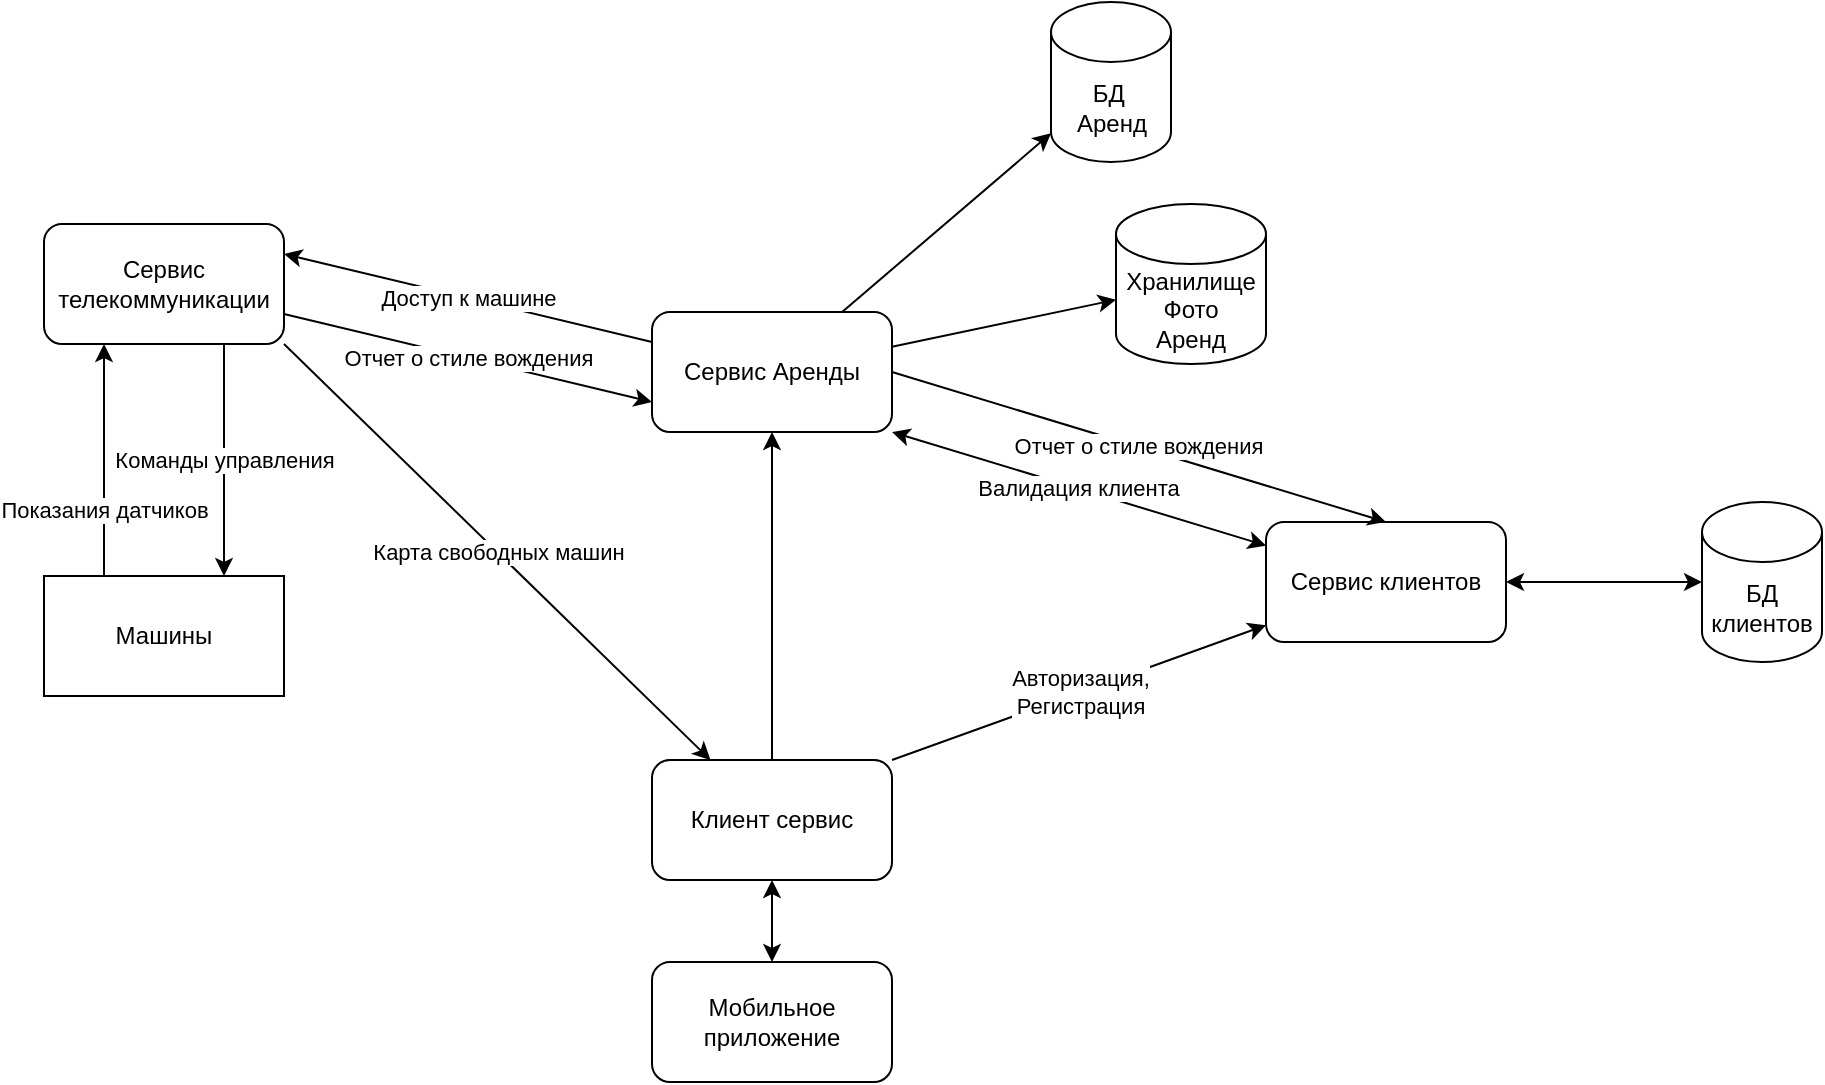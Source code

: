 <mxfile version="21.3.5" type="github">
  <diagram name="Страница 1" id="gRj2YGJSd8Nckv6yS6-8">
    <mxGraphModel dx="3755" dy="1438" grid="0" gridSize="10" guides="1" tooltips="1" connect="1" arrows="1" fold="1" page="1" pageScale="1" pageWidth="2339" pageHeight="3300" math="0" shadow="0">
      <root>
        <mxCell id="0" />
        <mxCell id="1" parent="0" />
        <mxCell id="xsfToUAHZq1CcbPEsA7v-6" style="edgeStyle=orthogonalEdgeStyle;rounded=0;orthogonalLoop=1;jettySize=auto;html=1;exitX=0.5;exitY=0;exitDx=0;exitDy=0;entryX=0.5;entryY=1;entryDx=0;entryDy=0;startArrow=classic;startFill=1;" edge="1" parent="1" source="xsfToUAHZq1CcbPEsA7v-4" target="xsfToUAHZq1CcbPEsA7v-5">
          <mxGeometry relative="1" as="geometry" />
        </mxCell>
        <mxCell id="xsfToUAHZq1CcbPEsA7v-4" value="Мобильное приложение" style="rounded=1;whiteSpace=wrap;html=1;" vertex="1" parent="1">
          <mxGeometry x="1126" y="1487" width="120" height="60" as="geometry" />
        </mxCell>
        <mxCell id="xsfToUAHZq1CcbPEsA7v-9" value="Авторизация,&lt;br&gt;Регистрация" style="edgeStyle=none;rounded=0;orthogonalLoop=1;jettySize=auto;html=1;exitX=1;exitY=0;exitDx=0;exitDy=0;" edge="1" parent="1" source="xsfToUAHZq1CcbPEsA7v-5" target="xsfToUAHZq1CcbPEsA7v-7">
          <mxGeometry relative="1" as="geometry" />
        </mxCell>
        <mxCell id="xsfToUAHZq1CcbPEsA7v-18" style="edgeStyle=none;rounded=0;orthogonalLoop=1;jettySize=auto;html=1;" edge="1" parent="1" source="xsfToUAHZq1CcbPEsA7v-5" target="xsfToUAHZq1CcbPEsA7v-12">
          <mxGeometry relative="1" as="geometry" />
        </mxCell>
        <mxCell id="xsfToUAHZq1CcbPEsA7v-5" value="Клиент сервис" style="rounded=1;whiteSpace=wrap;html=1;" vertex="1" parent="1">
          <mxGeometry x="1126" y="1386" width="120" height="60" as="geometry" />
        </mxCell>
        <mxCell id="xsfToUAHZq1CcbPEsA7v-11" style="edgeStyle=none;rounded=0;orthogonalLoop=1;jettySize=auto;html=1;exitX=1;exitY=0.5;exitDx=0;exitDy=0;startArrow=classic;startFill=1;" edge="1" parent="1" source="xsfToUAHZq1CcbPEsA7v-7" target="xsfToUAHZq1CcbPEsA7v-10">
          <mxGeometry relative="1" as="geometry" />
        </mxCell>
        <mxCell id="xsfToUAHZq1CcbPEsA7v-7" value="Сервис клиентов" style="rounded=1;whiteSpace=wrap;html=1;" vertex="1" parent="1">
          <mxGeometry x="1433" y="1267" width="120" height="60" as="geometry" />
        </mxCell>
        <mxCell id="xsfToUAHZq1CcbPEsA7v-10" value="БД клиентов" style="shape=cylinder3;whiteSpace=wrap;html=1;boundedLbl=1;backgroundOutline=1;size=15;" vertex="1" parent="1">
          <mxGeometry x="1651" y="1257" width="60" height="80" as="geometry" />
        </mxCell>
        <mxCell id="xsfToUAHZq1CcbPEsA7v-14" style="edgeStyle=none;rounded=0;orthogonalLoop=1;jettySize=auto;html=1;startArrow=none;startFill=0;" edge="1" parent="1" source="xsfToUAHZq1CcbPEsA7v-12" target="xsfToUAHZq1CcbPEsA7v-13">
          <mxGeometry relative="1" as="geometry" />
        </mxCell>
        <mxCell id="xsfToUAHZq1CcbPEsA7v-17" style="edgeStyle=none;rounded=0;orthogonalLoop=1;jettySize=auto;html=1;" edge="1" parent="1" source="xsfToUAHZq1CcbPEsA7v-12" target="xsfToUAHZq1CcbPEsA7v-16">
          <mxGeometry relative="1" as="geometry" />
        </mxCell>
        <mxCell id="xsfToUAHZq1CcbPEsA7v-19" value="Валидация клиента" style="edgeStyle=none;rounded=0;orthogonalLoop=1;jettySize=auto;html=1;exitX=1;exitY=1;exitDx=0;exitDy=0;startArrow=classic;startFill=1;" edge="1" parent="1" source="xsfToUAHZq1CcbPEsA7v-12" target="xsfToUAHZq1CcbPEsA7v-7">
          <mxGeometry relative="1" as="geometry" />
        </mxCell>
        <mxCell id="xsfToUAHZq1CcbPEsA7v-26" value="Доступ к машине" style="edgeStyle=none;rounded=0;orthogonalLoop=1;jettySize=auto;html=1;exitX=0;exitY=0.25;exitDx=0;exitDy=0;entryX=1;entryY=0.25;entryDx=0;entryDy=0;" edge="1" parent="1" source="xsfToUAHZq1CcbPEsA7v-12" target="xsfToUAHZq1CcbPEsA7v-20">
          <mxGeometry relative="1" as="geometry" />
        </mxCell>
        <mxCell id="xsfToUAHZq1CcbPEsA7v-33" value="Отчет о стиле вождения" style="edgeStyle=none;rounded=0;orthogonalLoop=1;jettySize=auto;html=1;exitX=1;exitY=0.5;exitDx=0;exitDy=0;entryX=0.5;entryY=0;entryDx=0;entryDy=0;" edge="1" parent="1" source="xsfToUAHZq1CcbPEsA7v-12" target="xsfToUAHZq1CcbPEsA7v-7">
          <mxGeometry relative="1" as="geometry" />
        </mxCell>
        <mxCell id="xsfToUAHZq1CcbPEsA7v-12" value="Сервис Аренды" style="rounded=1;whiteSpace=wrap;html=1;" vertex="1" parent="1">
          <mxGeometry x="1126" y="1162" width="120" height="60" as="geometry" />
        </mxCell>
        <mxCell id="xsfToUAHZq1CcbPEsA7v-13" value="БД&amp;nbsp;&lt;br&gt;Аренд" style="shape=cylinder3;whiteSpace=wrap;html=1;boundedLbl=1;backgroundOutline=1;size=15;" vertex="1" parent="1">
          <mxGeometry x="1325.5" y="1007" width="60" height="80" as="geometry" />
        </mxCell>
        <mxCell id="xsfToUAHZq1CcbPEsA7v-16" value="Хранилище&lt;br&gt;Фото&lt;br&gt;Аренд" style="shape=cylinder3;whiteSpace=wrap;html=1;boundedLbl=1;backgroundOutline=1;size=15;" vertex="1" parent="1">
          <mxGeometry x="1358" y="1108" width="75" height="80" as="geometry" />
        </mxCell>
        <mxCell id="xsfToUAHZq1CcbPEsA7v-27" value="Отчет о стиле вождения" style="edgeStyle=none;rounded=0;orthogonalLoop=1;jettySize=auto;html=1;exitX=1;exitY=0.75;exitDx=0;exitDy=0;entryX=0;entryY=0.75;entryDx=0;entryDy=0;" edge="1" parent="1" source="xsfToUAHZq1CcbPEsA7v-20" target="xsfToUAHZq1CcbPEsA7v-12">
          <mxGeometry relative="1" as="geometry" />
        </mxCell>
        <mxCell id="xsfToUAHZq1CcbPEsA7v-31" value="Команды управления" style="edgeStyle=none;rounded=0;orthogonalLoop=1;jettySize=auto;html=1;exitX=0.75;exitY=1;exitDx=0;exitDy=0;entryX=0.75;entryY=0;entryDx=0;entryDy=0;" edge="1" parent="1" source="xsfToUAHZq1CcbPEsA7v-20" target="xsfToUAHZq1CcbPEsA7v-30">
          <mxGeometry relative="1" as="geometry" />
        </mxCell>
        <mxCell id="xsfToUAHZq1CcbPEsA7v-34" value="Карта свободных машин" style="edgeStyle=none;rounded=0;orthogonalLoop=1;jettySize=auto;html=1;exitX=1;exitY=1;exitDx=0;exitDy=0;" edge="1" parent="1" source="xsfToUAHZq1CcbPEsA7v-20" target="xsfToUAHZq1CcbPEsA7v-5">
          <mxGeometry relative="1" as="geometry" />
        </mxCell>
        <mxCell id="xsfToUAHZq1CcbPEsA7v-20" value="Сервис телекоммуникации" style="rounded=1;whiteSpace=wrap;html=1;" vertex="1" parent="1">
          <mxGeometry x="822" y="1118" width="120" height="60" as="geometry" />
        </mxCell>
        <mxCell id="xsfToUAHZq1CcbPEsA7v-32" value="Показания датчиков" style="edgeStyle=none;rounded=0;orthogonalLoop=1;jettySize=auto;html=1;exitX=0.25;exitY=0;exitDx=0;exitDy=0;entryX=0.25;entryY=1;entryDx=0;entryDy=0;" edge="1" parent="1" source="xsfToUAHZq1CcbPEsA7v-30" target="xsfToUAHZq1CcbPEsA7v-20">
          <mxGeometry x="-0.431" relative="1" as="geometry">
            <mxPoint as="offset" />
          </mxGeometry>
        </mxCell>
        <mxCell id="xsfToUAHZq1CcbPEsA7v-30" value="Машины" style="rounded=0;whiteSpace=wrap;html=1;" vertex="1" parent="1">
          <mxGeometry x="822" y="1294" width="120" height="60" as="geometry" />
        </mxCell>
      </root>
    </mxGraphModel>
  </diagram>
</mxfile>
